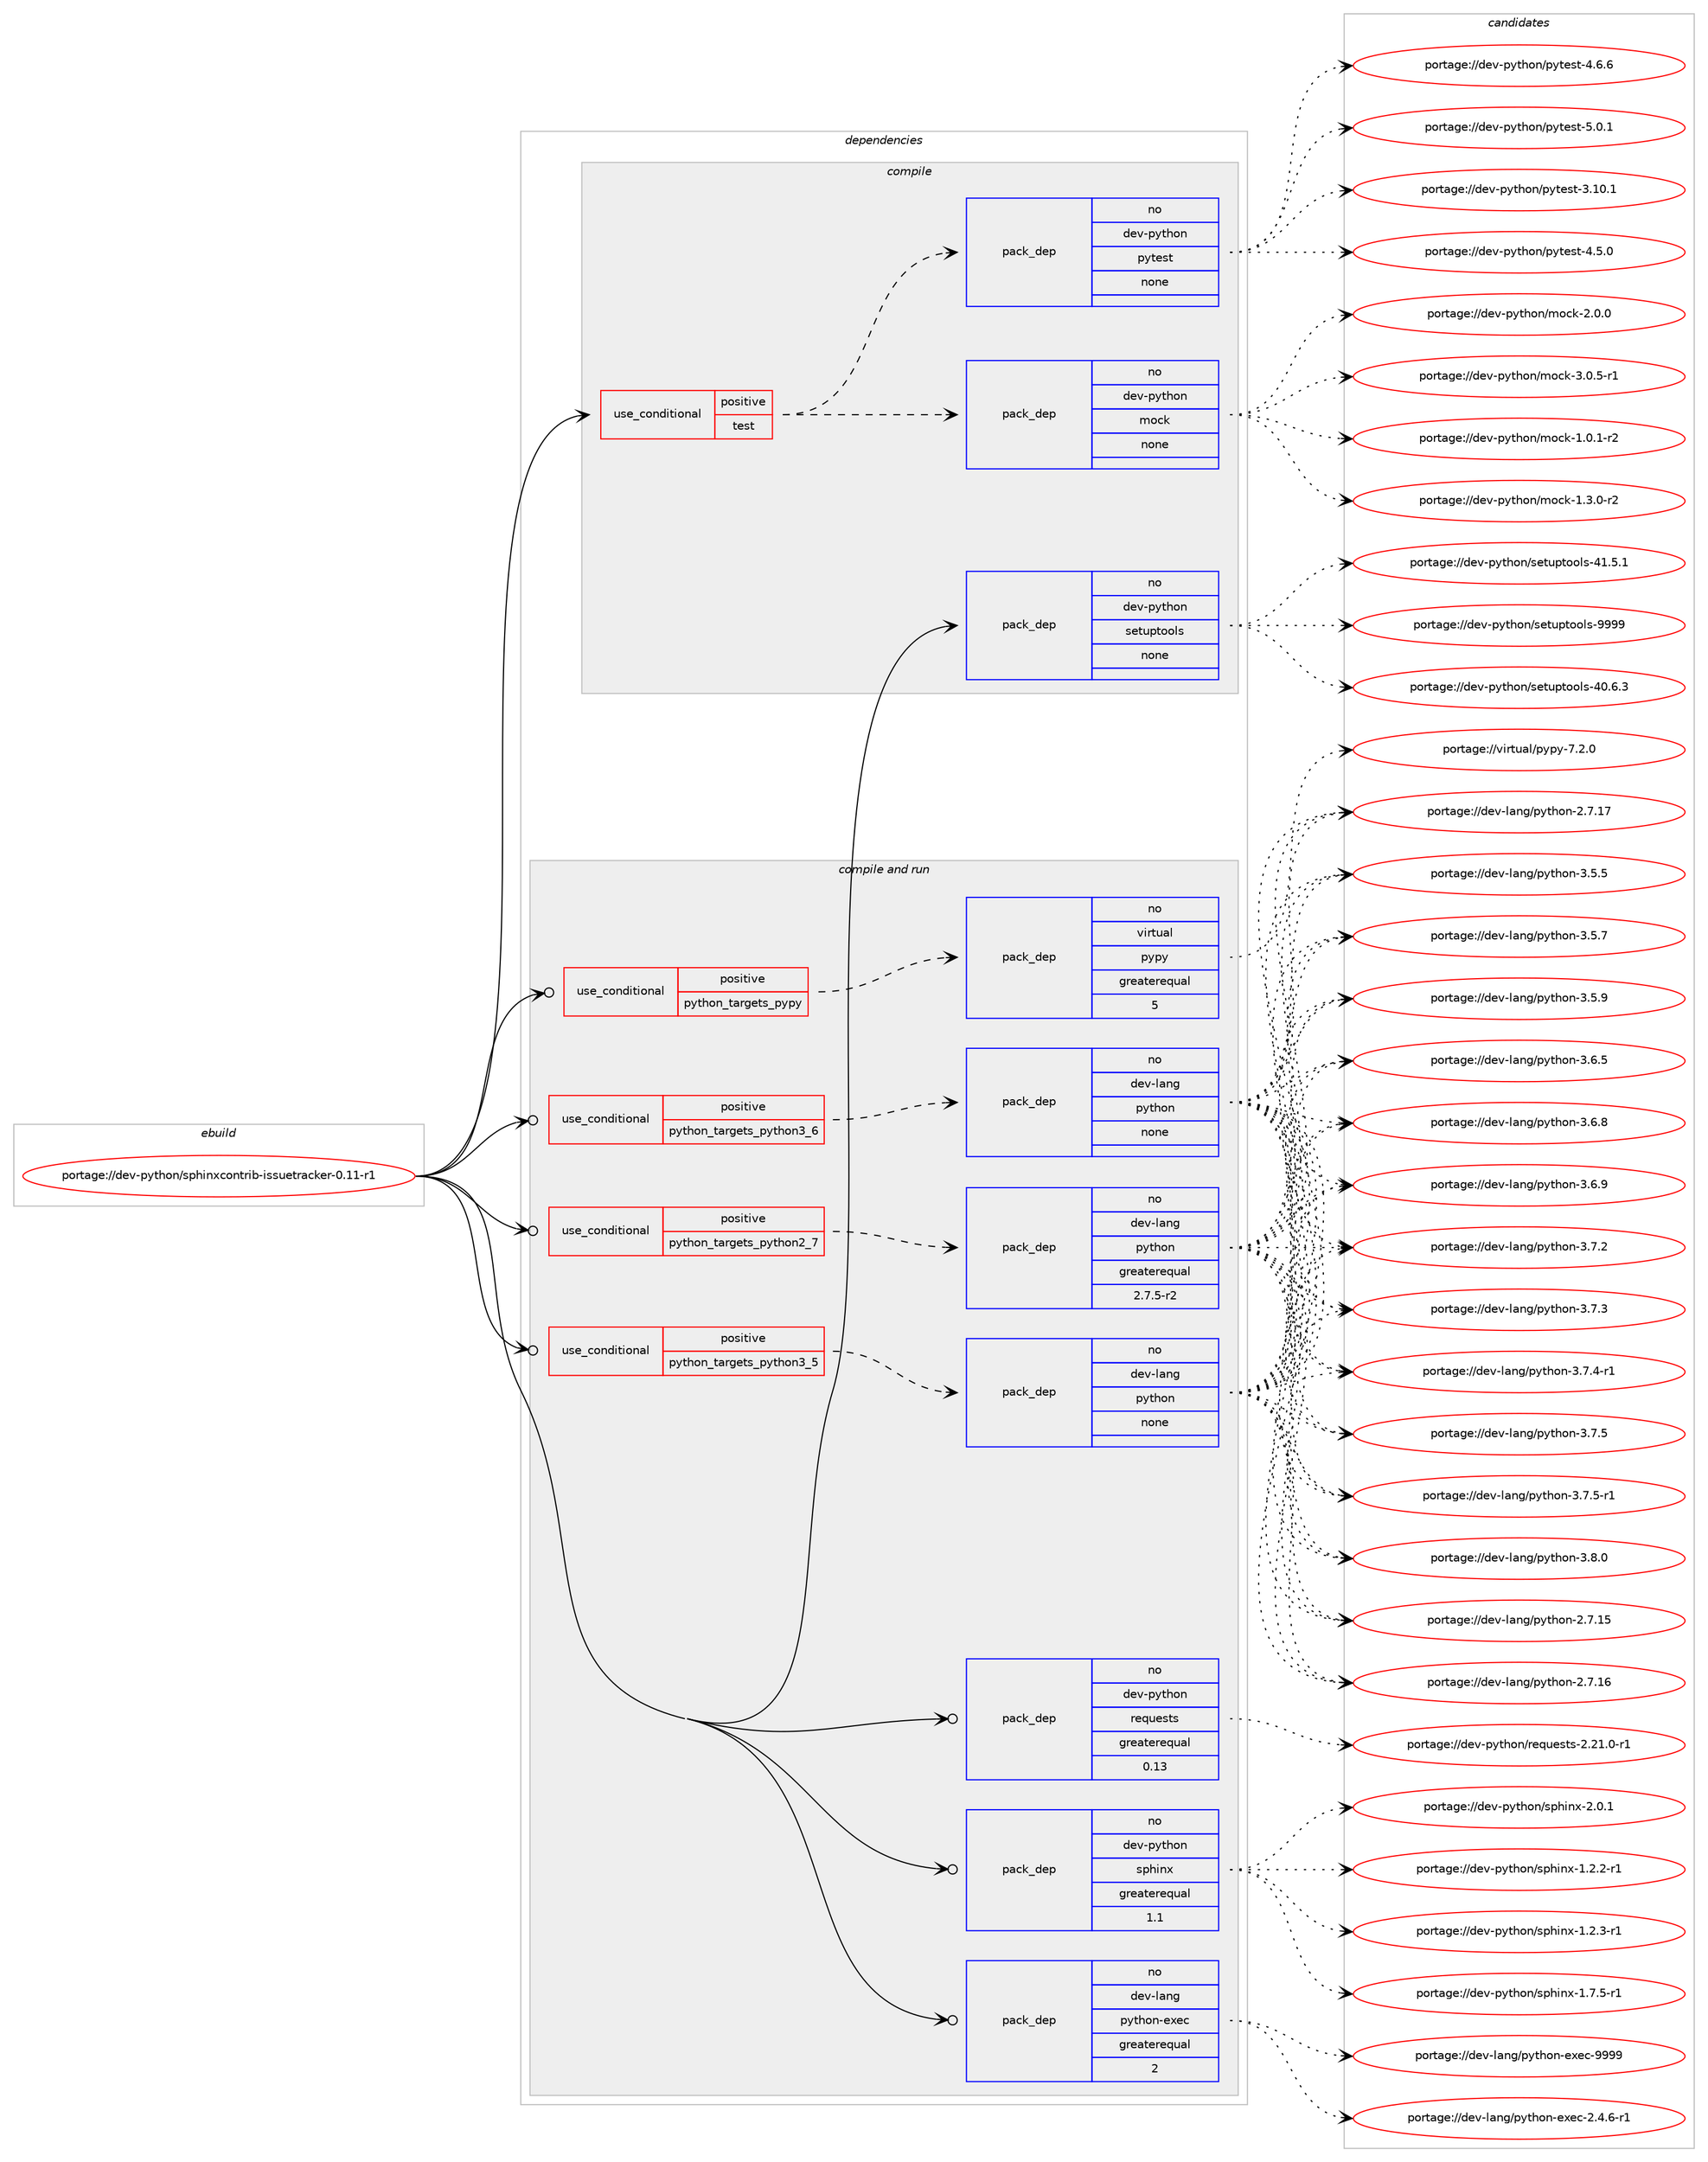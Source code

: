 digraph prolog {

# *************
# Graph options
# *************

newrank=true;
concentrate=true;
compound=true;
graph [rankdir=LR,fontname=Helvetica,fontsize=10,ranksep=1.5];#, ranksep=2.5, nodesep=0.2];
edge  [arrowhead=vee];
node  [fontname=Helvetica,fontsize=10];

# **********
# The ebuild
# **********

subgraph cluster_leftcol {
color=gray;
rank=same;
label=<<i>ebuild</i>>;
id [label="portage://dev-python/sphinxcontrib-issuetracker-0.11-r1", color=red, width=4, href="../dev-python/sphinxcontrib-issuetracker-0.11-r1.svg"];
}

# ****************
# The dependencies
# ****************

subgraph cluster_midcol {
color=gray;
label=<<i>dependencies</i>>;
subgraph cluster_compile {
fillcolor="#eeeeee";
style=filled;
label=<<i>compile</i>>;
subgraph cond39060 {
dependency173446 [label=<<TABLE BORDER="0" CELLBORDER="1" CELLSPACING="0" CELLPADDING="4"><TR><TD ROWSPAN="3" CELLPADDING="10">use_conditional</TD></TR><TR><TD>positive</TD></TR><TR><TD>test</TD></TR></TABLE>>, shape=none, color=red];
subgraph pack130983 {
dependency173447 [label=<<TABLE BORDER="0" CELLBORDER="1" CELLSPACING="0" CELLPADDING="4" WIDTH="220"><TR><TD ROWSPAN="6" CELLPADDING="30">pack_dep</TD></TR><TR><TD WIDTH="110">no</TD></TR><TR><TD>dev-python</TD></TR><TR><TD>mock</TD></TR><TR><TD>none</TD></TR><TR><TD></TD></TR></TABLE>>, shape=none, color=blue];
}
dependency173446:e -> dependency173447:w [weight=20,style="dashed",arrowhead="vee"];
subgraph pack130984 {
dependency173448 [label=<<TABLE BORDER="0" CELLBORDER="1" CELLSPACING="0" CELLPADDING="4" WIDTH="220"><TR><TD ROWSPAN="6" CELLPADDING="30">pack_dep</TD></TR><TR><TD WIDTH="110">no</TD></TR><TR><TD>dev-python</TD></TR><TR><TD>pytest</TD></TR><TR><TD>none</TD></TR><TR><TD></TD></TR></TABLE>>, shape=none, color=blue];
}
dependency173446:e -> dependency173448:w [weight=20,style="dashed",arrowhead="vee"];
}
id:e -> dependency173446:w [weight=20,style="solid",arrowhead="vee"];
subgraph pack130985 {
dependency173449 [label=<<TABLE BORDER="0" CELLBORDER="1" CELLSPACING="0" CELLPADDING="4" WIDTH="220"><TR><TD ROWSPAN="6" CELLPADDING="30">pack_dep</TD></TR><TR><TD WIDTH="110">no</TD></TR><TR><TD>dev-python</TD></TR><TR><TD>setuptools</TD></TR><TR><TD>none</TD></TR><TR><TD></TD></TR></TABLE>>, shape=none, color=blue];
}
id:e -> dependency173449:w [weight=20,style="solid",arrowhead="vee"];
}
subgraph cluster_compileandrun {
fillcolor="#eeeeee";
style=filled;
label=<<i>compile and run</i>>;
subgraph cond39061 {
dependency173450 [label=<<TABLE BORDER="0" CELLBORDER="1" CELLSPACING="0" CELLPADDING="4"><TR><TD ROWSPAN="3" CELLPADDING="10">use_conditional</TD></TR><TR><TD>positive</TD></TR><TR><TD>python_targets_pypy</TD></TR></TABLE>>, shape=none, color=red];
subgraph pack130986 {
dependency173451 [label=<<TABLE BORDER="0" CELLBORDER="1" CELLSPACING="0" CELLPADDING="4" WIDTH="220"><TR><TD ROWSPAN="6" CELLPADDING="30">pack_dep</TD></TR><TR><TD WIDTH="110">no</TD></TR><TR><TD>virtual</TD></TR><TR><TD>pypy</TD></TR><TR><TD>greaterequal</TD></TR><TR><TD>5</TD></TR></TABLE>>, shape=none, color=blue];
}
dependency173450:e -> dependency173451:w [weight=20,style="dashed",arrowhead="vee"];
}
id:e -> dependency173450:w [weight=20,style="solid",arrowhead="odotvee"];
subgraph cond39062 {
dependency173452 [label=<<TABLE BORDER="0" CELLBORDER="1" CELLSPACING="0" CELLPADDING="4"><TR><TD ROWSPAN="3" CELLPADDING="10">use_conditional</TD></TR><TR><TD>positive</TD></TR><TR><TD>python_targets_python2_7</TD></TR></TABLE>>, shape=none, color=red];
subgraph pack130987 {
dependency173453 [label=<<TABLE BORDER="0" CELLBORDER="1" CELLSPACING="0" CELLPADDING="4" WIDTH="220"><TR><TD ROWSPAN="6" CELLPADDING="30">pack_dep</TD></TR><TR><TD WIDTH="110">no</TD></TR><TR><TD>dev-lang</TD></TR><TR><TD>python</TD></TR><TR><TD>greaterequal</TD></TR><TR><TD>2.7.5-r2</TD></TR></TABLE>>, shape=none, color=blue];
}
dependency173452:e -> dependency173453:w [weight=20,style="dashed",arrowhead="vee"];
}
id:e -> dependency173452:w [weight=20,style="solid",arrowhead="odotvee"];
subgraph cond39063 {
dependency173454 [label=<<TABLE BORDER="0" CELLBORDER="1" CELLSPACING="0" CELLPADDING="4"><TR><TD ROWSPAN="3" CELLPADDING="10">use_conditional</TD></TR><TR><TD>positive</TD></TR><TR><TD>python_targets_python3_5</TD></TR></TABLE>>, shape=none, color=red];
subgraph pack130988 {
dependency173455 [label=<<TABLE BORDER="0" CELLBORDER="1" CELLSPACING="0" CELLPADDING="4" WIDTH="220"><TR><TD ROWSPAN="6" CELLPADDING="30">pack_dep</TD></TR><TR><TD WIDTH="110">no</TD></TR><TR><TD>dev-lang</TD></TR><TR><TD>python</TD></TR><TR><TD>none</TD></TR><TR><TD></TD></TR></TABLE>>, shape=none, color=blue];
}
dependency173454:e -> dependency173455:w [weight=20,style="dashed",arrowhead="vee"];
}
id:e -> dependency173454:w [weight=20,style="solid",arrowhead="odotvee"];
subgraph cond39064 {
dependency173456 [label=<<TABLE BORDER="0" CELLBORDER="1" CELLSPACING="0" CELLPADDING="4"><TR><TD ROWSPAN="3" CELLPADDING="10">use_conditional</TD></TR><TR><TD>positive</TD></TR><TR><TD>python_targets_python3_6</TD></TR></TABLE>>, shape=none, color=red];
subgraph pack130989 {
dependency173457 [label=<<TABLE BORDER="0" CELLBORDER="1" CELLSPACING="0" CELLPADDING="4" WIDTH="220"><TR><TD ROWSPAN="6" CELLPADDING="30">pack_dep</TD></TR><TR><TD WIDTH="110">no</TD></TR><TR><TD>dev-lang</TD></TR><TR><TD>python</TD></TR><TR><TD>none</TD></TR><TR><TD></TD></TR></TABLE>>, shape=none, color=blue];
}
dependency173456:e -> dependency173457:w [weight=20,style="dashed",arrowhead="vee"];
}
id:e -> dependency173456:w [weight=20,style="solid",arrowhead="odotvee"];
subgraph pack130990 {
dependency173458 [label=<<TABLE BORDER="0" CELLBORDER="1" CELLSPACING="0" CELLPADDING="4" WIDTH="220"><TR><TD ROWSPAN="6" CELLPADDING="30">pack_dep</TD></TR><TR><TD WIDTH="110">no</TD></TR><TR><TD>dev-lang</TD></TR><TR><TD>python-exec</TD></TR><TR><TD>greaterequal</TD></TR><TR><TD>2</TD></TR></TABLE>>, shape=none, color=blue];
}
id:e -> dependency173458:w [weight=20,style="solid",arrowhead="odotvee"];
subgraph pack130991 {
dependency173459 [label=<<TABLE BORDER="0" CELLBORDER="1" CELLSPACING="0" CELLPADDING="4" WIDTH="220"><TR><TD ROWSPAN="6" CELLPADDING="30">pack_dep</TD></TR><TR><TD WIDTH="110">no</TD></TR><TR><TD>dev-python</TD></TR><TR><TD>requests</TD></TR><TR><TD>greaterequal</TD></TR><TR><TD>0.13</TD></TR></TABLE>>, shape=none, color=blue];
}
id:e -> dependency173459:w [weight=20,style="solid",arrowhead="odotvee"];
subgraph pack130992 {
dependency173460 [label=<<TABLE BORDER="0" CELLBORDER="1" CELLSPACING="0" CELLPADDING="4" WIDTH="220"><TR><TD ROWSPAN="6" CELLPADDING="30">pack_dep</TD></TR><TR><TD WIDTH="110">no</TD></TR><TR><TD>dev-python</TD></TR><TR><TD>sphinx</TD></TR><TR><TD>greaterequal</TD></TR><TR><TD>1.1</TD></TR></TABLE>>, shape=none, color=blue];
}
id:e -> dependency173460:w [weight=20,style="solid",arrowhead="odotvee"];
}
subgraph cluster_run {
fillcolor="#eeeeee";
style=filled;
label=<<i>run</i>>;
}
}

# **************
# The candidates
# **************

subgraph cluster_choices {
rank=same;
color=gray;
label=<<i>candidates</i>>;

subgraph choice130983 {
color=black;
nodesep=1;
choiceportage1001011184511212111610411111047109111991074549464846494511450 [label="portage://dev-python/mock-1.0.1-r2", color=red, width=4,href="../dev-python/mock-1.0.1-r2.svg"];
choiceportage1001011184511212111610411111047109111991074549465146484511450 [label="portage://dev-python/mock-1.3.0-r2", color=red, width=4,href="../dev-python/mock-1.3.0-r2.svg"];
choiceportage100101118451121211161041111104710911199107455046484648 [label="portage://dev-python/mock-2.0.0", color=red, width=4,href="../dev-python/mock-2.0.0.svg"];
choiceportage1001011184511212111610411111047109111991074551464846534511449 [label="portage://dev-python/mock-3.0.5-r1", color=red, width=4,href="../dev-python/mock-3.0.5-r1.svg"];
dependency173447:e -> choiceportage1001011184511212111610411111047109111991074549464846494511450:w [style=dotted,weight="100"];
dependency173447:e -> choiceportage1001011184511212111610411111047109111991074549465146484511450:w [style=dotted,weight="100"];
dependency173447:e -> choiceportage100101118451121211161041111104710911199107455046484648:w [style=dotted,weight="100"];
dependency173447:e -> choiceportage1001011184511212111610411111047109111991074551464846534511449:w [style=dotted,weight="100"];
}
subgraph choice130984 {
color=black;
nodesep=1;
choiceportage100101118451121211161041111104711212111610111511645514649484649 [label="portage://dev-python/pytest-3.10.1", color=red, width=4,href="../dev-python/pytest-3.10.1.svg"];
choiceportage1001011184511212111610411111047112121116101115116455246534648 [label="portage://dev-python/pytest-4.5.0", color=red, width=4,href="../dev-python/pytest-4.5.0.svg"];
choiceportage1001011184511212111610411111047112121116101115116455246544654 [label="portage://dev-python/pytest-4.6.6", color=red, width=4,href="../dev-python/pytest-4.6.6.svg"];
choiceportage1001011184511212111610411111047112121116101115116455346484649 [label="portage://dev-python/pytest-5.0.1", color=red, width=4,href="../dev-python/pytest-5.0.1.svg"];
dependency173448:e -> choiceportage100101118451121211161041111104711212111610111511645514649484649:w [style=dotted,weight="100"];
dependency173448:e -> choiceportage1001011184511212111610411111047112121116101115116455246534648:w [style=dotted,weight="100"];
dependency173448:e -> choiceportage1001011184511212111610411111047112121116101115116455246544654:w [style=dotted,weight="100"];
dependency173448:e -> choiceportage1001011184511212111610411111047112121116101115116455346484649:w [style=dotted,weight="100"];
}
subgraph choice130985 {
color=black;
nodesep=1;
choiceportage100101118451121211161041111104711510111611711211611111110811545524846544651 [label="portage://dev-python/setuptools-40.6.3", color=red, width=4,href="../dev-python/setuptools-40.6.3.svg"];
choiceportage100101118451121211161041111104711510111611711211611111110811545524946534649 [label="portage://dev-python/setuptools-41.5.1", color=red, width=4,href="../dev-python/setuptools-41.5.1.svg"];
choiceportage10010111845112121116104111110471151011161171121161111111081154557575757 [label="portage://dev-python/setuptools-9999", color=red, width=4,href="../dev-python/setuptools-9999.svg"];
dependency173449:e -> choiceportage100101118451121211161041111104711510111611711211611111110811545524846544651:w [style=dotted,weight="100"];
dependency173449:e -> choiceportage100101118451121211161041111104711510111611711211611111110811545524946534649:w [style=dotted,weight="100"];
dependency173449:e -> choiceportage10010111845112121116104111110471151011161171121161111111081154557575757:w [style=dotted,weight="100"];
}
subgraph choice130986 {
color=black;
nodesep=1;
choiceportage1181051141161179710847112121112121455546504648 [label="portage://virtual/pypy-7.2.0", color=red, width=4,href="../virtual/pypy-7.2.0.svg"];
dependency173451:e -> choiceportage1181051141161179710847112121112121455546504648:w [style=dotted,weight="100"];
}
subgraph choice130987 {
color=black;
nodesep=1;
choiceportage10010111845108971101034711212111610411111045504655464953 [label="portage://dev-lang/python-2.7.15", color=red, width=4,href="../dev-lang/python-2.7.15.svg"];
choiceportage10010111845108971101034711212111610411111045504655464954 [label="portage://dev-lang/python-2.7.16", color=red, width=4,href="../dev-lang/python-2.7.16.svg"];
choiceportage10010111845108971101034711212111610411111045504655464955 [label="portage://dev-lang/python-2.7.17", color=red, width=4,href="../dev-lang/python-2.7.17.svg"];
choiceportage100101118451089711010347112121116104111110455146534653 [label="portage://dev-lang/python-3.5.5", color=red, width=4,href="../dev-lang/python-3.5.5.svg"];
choiceportage100101118451089711010347112121116104111110455146534655 [label="portage://dev-lang/python-3.5.7", color=red, width=4,href="../dev-lang/python-3.5.7.svg"];
choiceportage100101118451089711010347112121116104111110455146534657 [label="portage://dev-lang/python-3.5.9", color=red, width=4,href="../dev-lang/python-3.5.9.svg"];
choiceportage100101118451089711010347112121116104111110455146544653 [label="portage://dev-lang/python-3.6.5", color=red, width=4,href="../dev-lang/python-3.6.5.svg"];
choiceportage100101118451089711010347112121116104111110455146544656 [label="portage://dev-lang/python-3.6.8", color=red, width=4,href="../dev-lang/python-3.6.8.svg"];
choiceportage100101118451089711010347112121116104111110455146544657 [label="portage://dev-lang/python-3.6.9", color=red, width=4,href="../dev-lang/python-3.6.9.svg"];
choiceportage100101118451089711010347112121116104111110455146554650 [label="portage://dev-lang/python-3.7.2", color=red, width=4,href="../dev-lang/python-3.7.2.svg"];
choiceportage100101118451089711010347112121116104111110455146554651 [label="portage://dev-lang/python-3.7.3", color=red, width=4,href="../dev-lang/python-3.7.3.svg"];
choiceportage1001011184510897110103471121211161041111104551465546524511449 [label="portage://dev-lang/python-3.7.4-r1", color=red, width=4,href="../dev-lang/python-3.7.4-r1.svg"];
choiceportage100101118451089711010347112121116104111110455146554653 [label="portage://dev-lang/python-3.7.5", color=red, width=4,href="../dev-lang/python-3.7.5.svg"];
choiceportage1001011184510897110103471121211161041111104551465546534511449 [label="portage://dev-lang/python-3.7.5-r1", color=red, width=4,href="../dev-lang/python-3.7.5-r1.svg"];
choiceportage100101118451089711010347112121116104111110455146564648 [label="portage://dev-lang/python-3.8.0", color=red, width=4,href="../dev-lang/python-3.8.0.svg"];
dependency173453:e -> choiceportage10010111845108971101034711212111610411111045504655464953:w [style=dotted,weight="100"];
dependency173453:e -> choiceportage10010111845108971101034711212111610411111045504655464954:w [style=dotted,weight="100"];
dependency173453:e -> choiceportage10010111845108971101034711212111610411111045504655464955:w [style=dotted,weight="100"];
dependency173453:e -> choiceportage100101118451089711010347112121116104111110455146534653:w [style=dotted,weight="100"];
dependency173453:e -> choiceportage100101118451089711010347112121116104111110455146534655:w [style=dotted,weight="100"];
dependency173453:e -> choiceportage100101118451089711010347112121116104111110455146534657:w [style=dotted,weight="100"];
dependency173453:e -> choiceportage100101118451089711010347112121116104111110455146544653:w [style=dotted,weight="100"];
dependency173453:e -> choiceportage100101118451089711010347112121116104111110455146544656:w [style=dotted,weight="100"];
dependency173453:e -> choiceportage100101118451089711010347112121116104111110455146544657:w [style=dotted,weight="100"];
dependency173453:e -> choiceportage100101118451089711010347112121116104111110455146554650:w [style=dotted,weight="100"];
dependency173453:e -> choiceportage100101118451089711010347112121116104111110455146554651:w [style=dotted,weight="100"];
dependency173453:e -> choiceportage1001011184510897110103471121211161041111104551465546524511449:w [style=dotted,weight="100"];
dependency173453:e -> choiceportage100101118451089711010347112121116104111110455146554653:w [style=dotted,weight="100"];
dependency173453:e -> choiceportage1001011184510897110103471121211161041111104551465546534511449:w [style=dotted,weight="100"];
dependency173453:e -> choiceportage100101118451089711010347112121116104111110455146564648:w [style=dotted,weight="100"];
}
subgraph choice130988 {
color=black;
nodesep=1;
choiceportage10010111845108971101034711212111610411111045504655464953 [label="portage://dev-lang/python-2.7.15", color=red, width=4,href="../dev-lang/python-2.7.15.svg"];
choiceportage10010111845108971101034711212111610411111045504655464954 [label="portage://dev-lang/python-2.7.16", color=red, width=4,href="../dev-lang/python-2.7.16.svg"];
choiceportage10010111845108971101034711212111610411111045504655464955 [label="portage://dev-lang/python-2.7.17", color=red, width=4,href="../dev-lang/python-2.7.17.svg"];
choiceportage100101118451089711010347112121116104111110455146534653 [label="portage://dev-lang/python-3.5.5", color=red, width=4,href="../dev-lang/python-3.5.5.svg"];
choiceportage100101118451089711010347112121116104111110455146534655 [label="portage://dev-lang/python-3.5.7", color=red, width=4,href="../dev-lang/python-3.5.7.svg"];
choiceportage100101118451089711010347112121116104111110455146534657 [label="portage://dev-lang/python-3.5.9", color=red, width=4,href="../dev-lang/python-3.5.9.svg"];
choiceportage100101118451089711010347112121116104111110455146544653 [label="portage://dev-lang/python-3.6.5", color=red, width=4,href="../dev-lang/python-3.6.5.svg"];
choiceportage100101118451089711010347112121116104111110455146544656 [label="portage://dev-lang/python-3.6.8", color=red, width=4,href="../dev-lang/python-3.6.8.svg"];
choiceportage100101118451089711010347112121116104111110455146544657 [label="portage://dev-lang/python-3.6.9", color=red, width=4,href="../dev-lang/python-3.6.9.svg"];
choiceportage100101118451089711010347112121116104111110455146554650 [label="portage://dev-lang/python-3.7.2", color=red, width=4,href="../dev-lang/python-3.7.2.svg"];
choiceportage100101118451089711010347112121116104111110455146554651 [label="portage://dev-lang/python-3.7.3", color=red, width=4,href="../dev-lang/python-3.7.3.svg"];
choiceportage1001011184510897110103471121211161041111104551465546524511449 [label="portage://dev-lang/python-3.7.4-r1", color=red, width=4,href="../dev-lang/python-3.7.4-r1.svg"];
choiceportage100101118451089711010347112121116104111110455146554653 [label="portage://dev-lang/python-3.7.5", color=red, width=4,href="../dev-lang/python-3.7.5.svg"];
choiceportage1001011184510897110103471121211161041111104551465546534511449 [label="portage://dev-lang/python-3.7.5-r1", color=red, width=4,href="../dev-lang/python-3.7.5-r1.svg"];
choiceportage100101118451089711010347112121116104111110455146564648 [label="portage://dev-lang/python-3.8.0", color=red, width=4,href="../dev-lang/python-3.8.0.svg"];
dependency173455:e -> choiceportage10010111845108971101034711212111610411111045504655464953:w [style=dotted,weight="100"];
dependency173455:e -> choiceportage10010111845108971101034711212111610411111045504655464954:w [style=dotted,weight="100"];
dependency173455:e -> choiceportage10010111845108971101034711212111610411111045504655464955:w [style=dotted,weight="100"];
dependency173455:e -> choiceportage100101118451089711010347112121116104111110455146534653:w [style=dotted,weight="100"];
dependency173455:e -> choiceportage100101118451089711010347112121116104111110455146534655:w [style=dotted,weight="100"];
dependency173455:e -> choiceportage100101118451089711010347112121116104111110455146534657:w [style=dotted,weight="100"];
dependency173455:e -> choiceportage100101118451089711010347112121116104111110455146544653:w [style=dotted,weight="100"];
dependency173455:e -> choiceportage100101118451089711010347112121116104111110455146544656:w [style=dotted,weight="100"];
dependency173455:e -> choiceportage100101118451089711010347112121116104111110455146544657:w [style=dotted,weight="100"];
dependency173455:e -> choiceportage100101118451089711010347112121116104111110455146554650:w [style=dotted,weight="100"];
dependency173455:e -> choiceportage100101118451089711010347112121116104111110455146554651:w [style=dotted,weight="100"];
dependency173455:e -> choiceportage1001011184510897110103471121211161041111104551465546524511449:w [style=dotted,weight="100"];
dependency173455:e -> choiceportage100101118451089711010347112121116104111110455146554653:w [style=dotted,weight="100"];
dependency173455:e -> choiceportage1001011184510897110103471121211161041111104551465546534511449:w [style=dotted,weight="100"];
dependency173455:e -> choiceportage100101118451089711010347112121116104111110455146564648:w [style=dotted,weight="100"];
}
subgraph choice130989 {
color=black;
nodesep=1;
choiceportage10010111845108971101034711212111610411111045504655464953 [label="portage://dev-lang/python-2.7.15", color=red, width=4,href="../dev-lang/python-2.7.15.svg"];
choiceportage10010111845108971101034711212111610411111045504655464954 [label="portage://dev-lang/python-2.7.16", color=red, width=4,href="../dev-lang/python-2.7.16.svg"];
choiceportage10010111845108971101034711212111610411111045504655464955 [label="portage://dev-lang/python-2.7.17", color=red, width=4,href="../dev-lang/python-2.7.17.svg"];
choiceportage100101118451089711010347112121116104111110455146534653 [label="portage://dev-lang/python-3.5.5", color=red, width=4,href="../dev-lang/python-3.5.5.svg"];
choiceportage100101118451089711010347112121116104111110455146534655 [label="portage://dev-lang/python-3.5.7", color=red, width=4,href="../dev-lang/python-3.5.7.svg"];
choiceportage100101118451089711010347112121116104111110455146534657 [label="portage://dev-lang/python-3.5.9", color=red, width=4,href="../dev-lang/python-3.5.9.svg"];
choiceportage100101118451089711010347112121116104111110455146544653 [label="portage://dev-lang/python-3.6.5", color=red, width=4,href="../dev-lang/python-3.6.5.svg"];
choiceportage100101118451089711010347112121116104111110455146544656 [label="portage://dev-lang/python-3.6.8", color=red, width=4,href="../dev-lang/python-3.6.8.svg"];
choiceportage100101118451089711010347112121116104111110455146544657 [label="portage://dev-lang/python-3.6.9", color=red, width=4,href="../dev-lang/python-3.6.9.svg"];
choiceportage100101118451089711010347112121116104111110455146554650 [label="portage://dev-lang/python-3.7.2", color=red, width=4,href="../dev-lang/python-3.7.2.svg"];
choiceportage100101118451089711010347112121116104111110455146554651 [label="portage://dev-lang/python-3.7.3", color=red, width=4,href="../dev-lang/python-3.7.3.svg"];
choiceportage1001011184510897110103471121211161041111104551465546524511449 [label="portage://dev-lang/python-3.7.4-r1", color=red, width=4,href="../dev-lang/python-3.7.4-r1.svg"];
choiceportage100101118451089711010347112121116104111110455146554653 [label="portage://dev-lang/python-3.7.5", color=red, width=4,href="../dev-lang/python-3.7.5.svg"];
choiceportage1001011184510897110103471121211161041111104551465546534511449 [label="portage://dev-lang/python-3.7.5-r1", color=red, width=4,href="../dev-lang/python-3.7.5-r1.svg"];
choiceportage100101118451089711010347112121116104111110455146564648 [label="portage://dev-lang/python-3.8.0", color=red, width=4,href="../dev-lang/python-3.8.0.svg"];
dependency173457:e -> choiceportage10010111845108971101034711212111610411111045504655464953:w [style=dotted,weight="100"];
dependency173457:e -> choiceportage10010111845108971101034711212111610411111045504655464954:w [style=dotted,weight="100"];
dependency173457:e -> choiceportage10010111845108971101034711212111610411111045504655464955:w [style=dotted,weight="100"];
dependency173457:e -> choiceportage100101118451089711010347112121116104111110455146534653:w [style=dotted,weight="100"];
dependency173457:e -> choiceportage100101118451089711010347112121116104111110455146534655:w [style=dotted,weight="100"];
dependency173457:e -> choiceportage100101118451089711010347112121116104111110455146534657:w [style=dotted,weight="100"];
dependency173457:e -> choiceportage100101118451089711010347112121116104111110455146544653:w [style=dotted,weight="100"];
dependency173457:e -> choiceportage100101118451089711010347112121116104111110455146544656:w [style=dotted,weight="100"];
dependency173457:e -> choiceportage100101118451089711010347112121116104111110455146544657:w [style=dotted,weight="100"];
dependency173457:e -> choiceportage100101118451089711010347112121116104111110455146554650:w [style=dotted,weight="100"];
dependency173457:e -> choiceportage100101118451089711010347112121116104111110455146554651:w [style=dotted,weight="100"];
dependency173457:e -> choiceportage1001011184510897110103471121211161041111104551465546524511449:w [style=dotted,weight="100"];
dependency173457:e -> choiceportage100101118451089711010347112121116104111110455146554653:w [style=dotted,weight="100"];
dependency173457:e -> choiceportage1001011184510897110103471121211161041111104551465546534511449:w [style=dotted,weight="100"];
dependency173457:e -> choiceportage100101118451089711010347112121116104111110455146564648:w [style=dotted,weight="100"];
}
subgraph choice130990 {
color=black;
nodesep=1;
choiceportage10010111845108971101034711212111610411111045101120101994550465246544511449 [label="portage://dev-lang/python-exec-2.4.6-r1", color=red, width=4,href="../dev-lang/python-exec-2.4.6-r1.svg"];
choiceportage10010111845108971101034711212111610411111045101120101994557575757 [label="portage://dev-lang/python-exec-9999", color=red, width=4,href="../dev-lang/python-exec-9999.svg"];
dependency173458:e -> choiceportage10010111845108971101034711212111610411111045101120101994550465246544511449:w [style=dotted,weight="100"];
dependency173458:e -> choiceportage10010111845108971101034711212111610411111045101120101994557575757:w [style=dotted,weight="100"];
}
subgraph choice130991 {
color=black;
nodesep=1;
choiceportage1001011184511212111610411111047114101113117101115116115455046504946484511449 [label="portage://dev-python/requests-2.21.0-r1", color=red, width=4,href="../dev-python/requests-2.21.0-r1.svg"];
dependency173459:e -> choiceportage1001011184511212111610411111047114101113117101115116115455046504946484511449:w [style=dotted,weight="100"];
}
subgraph choice130992 {
color=black;
nodesep=1;
choiceportage10010111845112121116104111110471151121041051101204549465046504511449 [label="portage://dev-python/sphinx-1.2.2-r1", color=red, width=4,href="../dev-python/sphinx-1.2.2-r1.svg"];
choiceportage10010111845112121116104111110471151121041051101204549465046514511449 [label="portage://dev-python/sphinx-1.2.3-r1", color=red, width=4,href="../dev-python/sphinx-1.2.3-r1.svg"];
choiceportage10010111845112121116104111110471151121041051101204549465546534511449 [label="portage://dev-python/sphinx-1.7.5-r1", color=red, width=4,href="../dev-python/sphinx-1.7.5-r1.svg"];
choiceportage1001011184511212111610411111047115112104105110120455046484649 [label="portage://dev-python/sphinx-2.0.1", color=red, width=4,href="../dev-python/sphinx-2.0.1.svg"];
dependency173460:e -> choiceportage10010111845112121116104111110471151121041051101204549465046504511449:w [style=dotted,weight="100"];
dependency173460:e -> choiceportage10010111845112121116104111110471151121041051101204549465046514511449:w [style=dotted,weight="100"];
dependency173460:e -> choiceportage10010111845112121116104111110471151121041051101204549465546534511449:w [style=dotted,weight="100"];
dependency173460:e -> choiceportage1001011184511212111610411111047115112104105110120455046484649:w [style=dotted,weight="100"];
}
}

}
